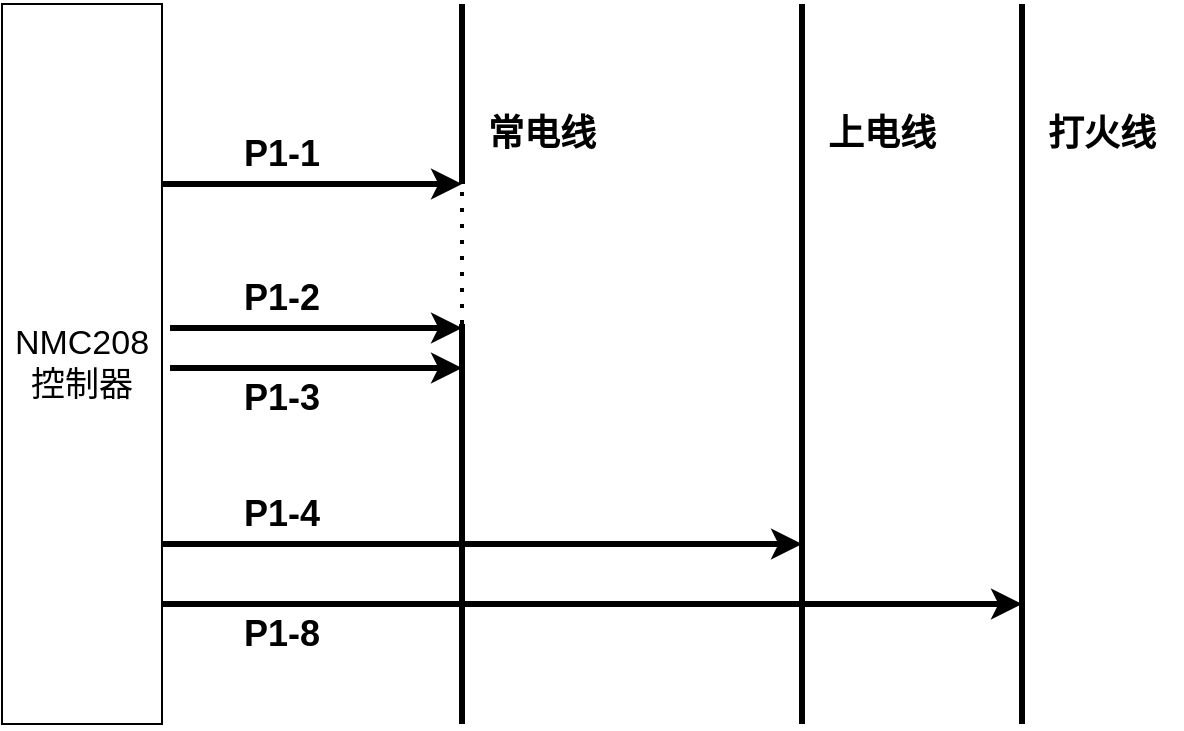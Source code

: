 <mxfile version="24.7.7">
  <diagram name="第 1 页" id="KSzrjMSbnwzbSiNkv9ed">
    <mxGraphModel dx="1434" dy="738" grid="1" gridSize="10" guides="1" tooltips="1" connect="1" arrows="1" fold="1" page="1" pageScale="1" pageWidth="827" pageHeight="2000" math="0" shadow="0">
      <root>
        <mxCell id="0" />
        <mxCell id="1" parent="0" />
        <mxCell id="GfNmqoCnwzgUz0iN6dm5-1" value="&lt;font style=&quot;font-size: 17px;&quot;&gt;NMC208&lt;br&gt;控制器&lt;/font&gt;" style="rounded=0;whiteSpace=wrap;html=1;" vertex="1" parent="1">
          <mxGeometry x="70" y="90" width="80" height="360" as="geometry" />
        </mxCell>
        <mxCell id="GfNmqoCnwzgUz0iN6dm5-2" value="" style="endArrow=none;html=1;rounded=0;strokeWidth=3;" edge="1" parent="1">
          <mxGeometry width="50" height="50" relative="1" as="geometry">
            <mxPoint x="300" y="450" as="sourcePoint" />
            <mxPoint x="300" y="250" as="targetPoint" />
          </mxGeometry>
        </mxCell>
        <mxCell id="GfNmqoCnwzgUz0iN6dm5-3" value="&lt;b&gt;&lt;font style=&quot;font-size: 18px;&quot;&gt;常电线&lt;/font&gt;&lt;/b&gt;" style="text;strokeColor=none;align=center;fillColor=none;html=1;verticalAlign=middle;whiteSpace=wrap;rounded=0;" vertex="1" parent="1">
          <mxGeometry x="300" y="140" width="80" height="30" as="geometry" />
        </mxCell>
        <mxCell id="GfNmqoCnwzgUz0iN6dm5-4" value="" style="endArrow=none;html=1;rounded=0;strokeWidth=3;" edge="1" parent="1">
          <mxGeometry width="50" height="50" relative="1" as="geometry">
            <mxPoint x="300" y="180" as="sourcePoint" />
            <mxPoint x="300" y="90" as="targetPoint" />
          </mxGeometry>
        </mxCell>
        <mxCell id="GfNmqoCnwzgUz0iN6dm5-5" value="" style="endArrow=none;dashed=1;html=1;dashPattern=1 3;strokeWidth=2;rounded=0;" edge="1" parent="1">
          <mxGeometry width="50" height="50" relative="1" as="geometry">
            <mxPoint x="300" y="250" as="sourcePoint" />
            <mxPoint x="300" y="180" as="targetPoint" />
          </mxGeometry>
        </mxCell>
        <mxCell id="GfNmqoCnwzgUz0iN6dm5-6" value="" style="endArrow=classic;html=1;rounded=0;exitX=1;exitY=0.25;exitDx=0;exitDy=0;strokeWidth=3;" edge="1" parent="1" source="GfNmqoCnwzgUz0iN6dm5-1">
          <mxGeometry width="50" height="50" relative="1" as="geometry">
            <mxPoint x="154" y="202.94" as="sourcePoint" />
            <mxPoint x="300" y="180" as="targetPoint" />
          </mxGeometry>
        </mxCell>
        <mxCell id="GfNmqoCnwzgUz0iN6dm5-7" value="" style="endArrow=classic;html=1;rounded=0;exitX=1.05;exitY=0.286;exitDx=0;exitDy=0;exitPerimeter=0;strokeWidth=3;" edge="1" parent="1">
          <mxGeometry width="50" height="50" relative="1" as="geometry">
            <mxPoint x="154" y="252" as="sourcePoint" />
            <mxPoint x="300" y="252" as="targetPoint" />
          </mxGeometry>
        </mxCell>
        <mxCell id="GfNmqoCnwzgUz0iN6dm5-8" value="" style="endArrow=classic;html=1;rounded=0;exitX=1.05;exitY=0.286;exitDx=0;exitDy=0;exitPerimeter=0;strokeWidth=3;" edge="1" parent="1">
          <mxGeometry width="50" height="50" relative="1" as="geometry">
            <mxPoint x="154" y="272" as="sourcePoint" />
            <mxPoint x="300" y="272" as="targetPoint" />
          </mxGeometry>
        </mxCell>
        <mxCell id="GfNmqoCnwzgUz0iN6dm5-9" value="&lt;b&gt;&lt;font style=&quot;font-size: 18px;&quot;&gt;P1-1&lt;/font&gt;&lt;/b&gt;" style="text;strokeColor=none;align=center;fillColor=none;html=1;verticalAlign=middle;whiteSpace=wrap;rounded=0;" vertex="1" parent="1">
          <mxGeometry x="170" y="150" width="80" height="30" as="geometry" />
        </mxCell>
        <mxCell id="GfNmqoCnwzgUz0iN6dm5-10" value="&lt;b&gt;&lt;font style=&quot;font-size: 18px;&quot;&gt;P1-2&lt;/font&gt;&lt;/b&gt;" style="text;strokeColor=none;align=center;fillColor=none;html=1;verticalAlign=middle;whiteSpace=wrap;rounded=0;" vertex="1" parent="1">
          <mxGeometry x="170" y="222" width="80" height="30" as="geometry" />
        </mxCell>
        <mxCell id="GfNmqoCnwzgUz0iN6dm5-11" value="&lt;b&gt;&lt;font style=&quot;font-size: 18px;&quot;&gt;P1-3&lt;/font&gt;&lt;/b&gt;" style="text;strokeColor=none;align=center;fillColor=none;html=1;verticalAlign=middle;whiteSpace=wrap;rounded=0;" vertex="1" parent="1">
          <mxGeometry x="170" y="272" width="80" height="30" as="geometry" />
        </mxCell>
        <mxCell id="GfNmqoCnwzgUz0iN6dm5-12" value="" style="endArrow=none;html=1;rounded=0;strokeWidth=3;" edge="1" parent="1">
          <mxGeometry width="50" height="50" relative="1" as="geometry">
            <mxPoint x="470" y="450" as="sourcePoint" />
            <mxPoint x="470" y="90" as="targetPoint" />
          </mxGeometry>
        </mxCell>
        <mxCell id="GfNmqoCnwzgUz0iN6dm5-13" value="" style="endArrow=none;html=1;rounded=0;strokeWidth=3;" edge="1" parent="1">
          <mxGeometry width="50" height="50" relative="1" as="geometry">
            <mxPoint x="580" y="450" as="sourcePoint" />
            <mxPoint x="580" y="90" as="targetPoint" />
          </mxGeometry>
        </mxCell>
        <mxCell id="GfNmqoCnwzgUz0iN6dm5-14" value="&lt;b&gt;&lt;font style=&quot;font-size: 18px;&quot;&gt;上电线&lt;/font&gt;&lt;/b&gt;" style="text;strokeColor=none;align=center;fillColor=none;html=1;verticalAlign=middle;whiteSpace=wrap;rounded=0;" vertex="1" parent="1">
          <mxGeometry x="470" y="140" width="80" height="30" as="geometry" />
        </mxCell>
        <mxCell id="GfNmqoCnwzgUz0iN6dm5-15" value="&lt;b&gt;&lt;font style=&quot;font-size: 18px;&quot;&gt;打火线&lt;/font&gt;&lt;/b&gt;" style="text;strokeColor=none;align=center;fillColor=none;html=1;verticalAlign=middle;whiteSpace=wrap;rounded=0;" vertex="1" parent="1">
          <mxGeometry x="580" y="140" width="80" height="30" as="geometry" />
        </mxCell>
        <mxCell id="GfNmqoCnwzgUz0iN6dm5-17" value="" style="endArrow=classic;html=1;rounded=0;strokeWidth=3;" edge="1" parent="1">
          <mxGeometry width="50" height="50" relative="1" as="geometry">
            <mxPoint x="150" y="360" as="sourcePoint" />
            <mxPoint x="470" y="360" as="targetPoint" />
          </mxGeometry>
        </mxCell>
        <mxCell id="GfNmqoCnwzgUz0iN6dm5-19" value="" style="endArrow=classic;html=1;rounded=0;strokeWidth=3;" edge="1" parent="1">
          <mxGeometry width="50" height="50" relative="1" as="geometry">
            <mxPoint x="150" y="390" as="sourcePoint" />
            <mxPoint x="580" y="390" as="targetPoint" />
          </mxGeometry>
        </mxCell>
        <mxCell id="GfNmqoCnwzgUz0iN6dm5-20" value="&lt;b&gt;&lt;font style=&quot;font-size: 18px;&quot;&gt;P1-4&lt;/font&gt;&lt;/b&gt;" style="text;strokeColor=none;align=center;fillColor=none;html=1;verticalAlign=middle;whiteSpace=wrap;rounded=0;" vertex="1" parent="1">
          <mxGeometry x="170" y="330" width="80" height="30" as="geometry" />
        </mxCell>
        <mxCell id="GfNmqoCnwzgUz0iN6dm5-22" value="&lt;b&gt;&lt;font style=&quot;font-size: 18px;&quot;&gt;P1-8&lt;/font&gt;&lt;/b&gt;" style="text;strokeColor=none;align=center;fillColor=none;html=1;verticalAlign=middle;whiteSpace=wrap;rounded=0;" vertex="1" parent="1">
          <mxGeometry x="170" y="390" width="80" height="30" as="geometry" />
        </mxCell>
      </root>
    </mxGraphModel>
  </diagram>
</mxfile>

